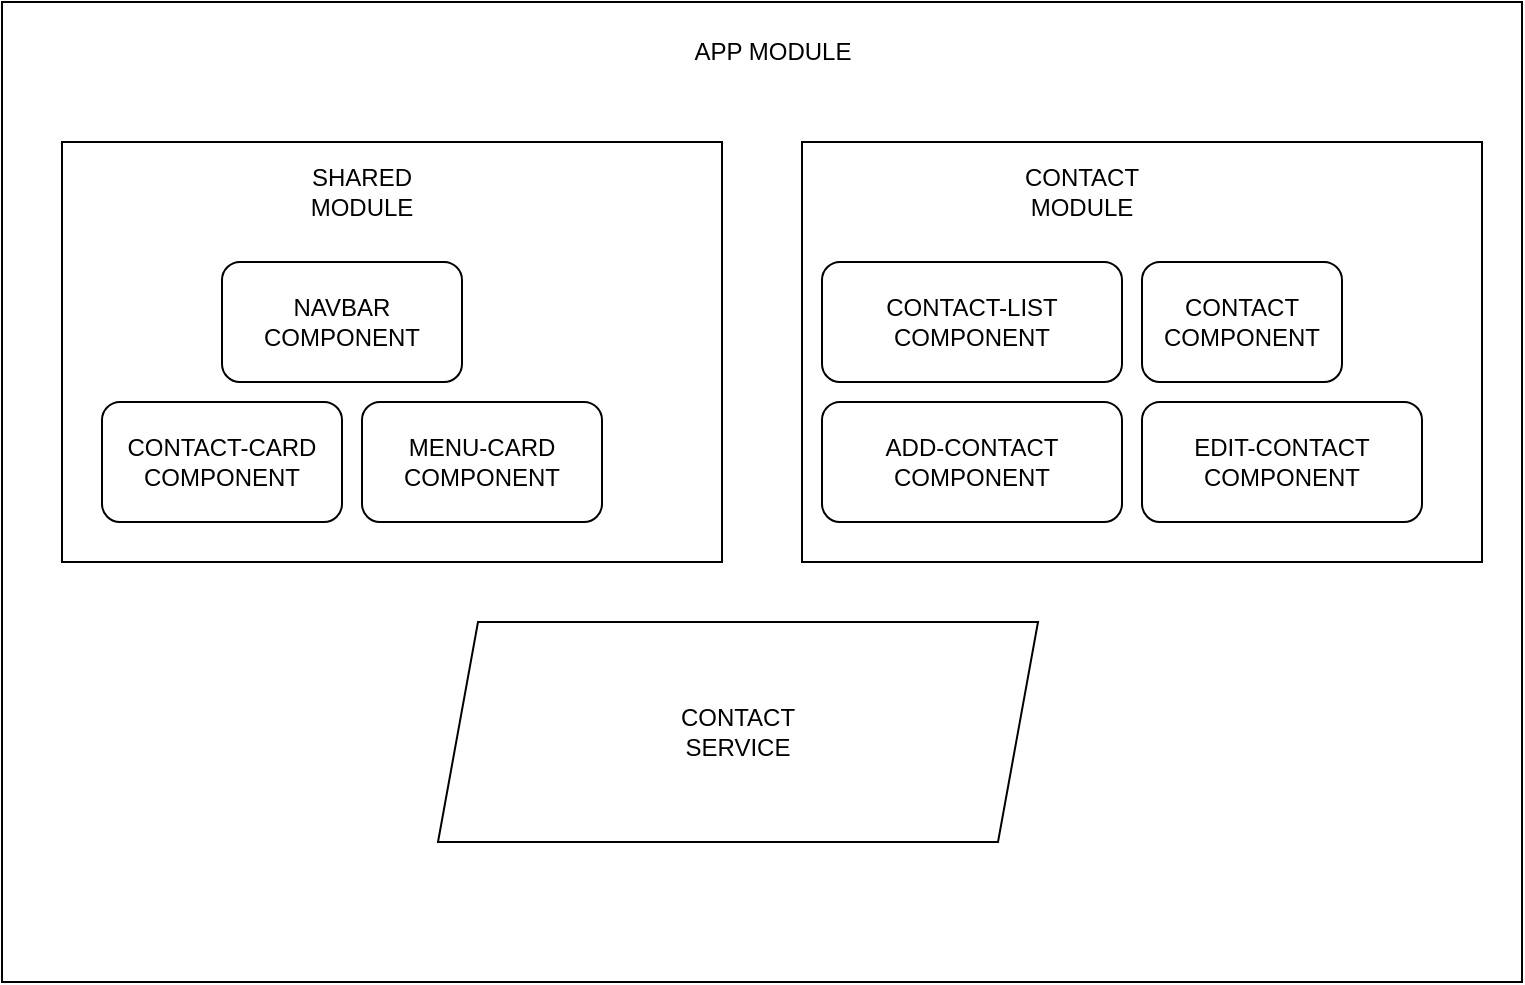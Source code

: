 <mxfile version="20.3.7" type="device"><diagram id="8ZWTd_KuVvkGSrdDBoll" name="Page-1"><mxGraphModel dx="782" dy="468" grid="1" gridSize="10" guides="1" tooltips="1" connect="1" arrows="1" fold="1" page="1" pageScale="1" pageWidth="850" pageHeight="1100" math="0" shadow="0"><root><mxCell id="0"/><mxCell id="1" parent="0"/><mxCell id="8jipeG7Zui1294nrN5ja-1" value="" style="rounded=0;whiteSpace=wrap;html=1;" parent="1" vertex="1"><mxGeometry x="40" y="80" width="760" height="490" as="geometry"/></mxCell><mxCell id="8jipeG7Zui1294nrN5ja-2" value="APP MODULE" style="text;html=1;strokeColor=none;fillColor=none;align=center;verticalAlign=middle;whiteSpace=wrap;rounded=0;" parent="1" vertex="1"><mxGeometry x="378" y="90" width="95" height="30" as="geometry"/></mxCell><mxCell id="8jipeG7Zui1294nrN5ja-3" value="" style="rounded=0;whiteSpace=wrap;html=1;" parent="1" vertex="1"><mxGeometry x="70" y="150" width="330" height="210" as="geometry"/></mxCell><mxCell id="8jipeG7Zui1294nrN5ja-6" value="SHARED MODULE" style="text;html=1;strokeColor=none;fillColor=none;align=center;verticalAlign=middle;whiteSpace=wrap;rounded=0;" parent="1" vertex="1"><mxGeometry x="180" y="160" width="80" height="30" as="geometry"/></mxCell><mxCell id="8jipeG7Zui1294nrN5ja-7" value="" style="rounded=1;whiteSpace=wrap;html=1;" parent="1" vertex="1"><mxGeometry x="150" y="210" width="120" height="60" as="geometry"/></mxCell><mxCell id="8jipeG7Zui1294nrN5ja-8" value="NAVBAR COMPONENT" style="text;html=1;strokeColor=none;fillColor=none;align=center;verticalAlign=middle;whiteSpace=wrap;rounded=0;" parent="1" vertex="1"><mxGeometry x="170" y="225" width="80" height="30" as="geometry"/></mxCell><mxCell id="8jipeG7Zui1294nrN5ja-12" value="" style="rounded=1;whiteSpace=wrap;html=1;" parent="1" vertex="1"><mxGeometry x="90" y="280" width="120" height="60" as="geometry"/></mxCell><mxCell id="8jipeG7Zui1294nrN5ja-13" value="CONTACT-CARD COMPONENT" style="text;html=1;strokeColor=none;fillColor=none;align=center;verticalAlign=middle;whiteSpace=wrap;rounded=0;" parent="1" vertex="1"><mxGeometry x="100" y="295" width="100" height="30" as="geometry"/></mxCell><mxCell id="8jipeG7Zui1294nrN5ja-14" value="" style="rounded=0;whiteSpace=wrap;html=1;" parent="1" vertex="1"><mxGeometry x="440" y="150" width="340" height="210" as="geometry"/></mxCell><mxCell id="8jipeG7Zui1294nrN5ja-15" value="CONTACT MODULE" style="text;html=1;strokeColor=none;fillColor=none;align=center;verticalAlign=middle;whiteSpace=wrap;rounded=0;" parent="1" vertex="1"><mxGeometry x="540" y="160" width="80" height="30" as="geometry"/></mxCell><mxCell id="8jipeG7Zui1294nrN5ja-17" value="" style="rounded=1;whiteSpace=wrap;html=1;" parent="1" vertex="1"><mxGeometry x="450" y="210" width="150" height="60" as="geometry"/></mxCell><mxCell id="8jipeG7Zui1294nrN5ja-18" value="CONTACT-LIST COMPONENT" style="text;html=1;strokeColor=none;fillColor=none;align=center;verticalAlign=middle;whiteSpace=wrap;rounded=0;" parent="1" vertex="1"><mxGeometry x="475" y="225" width="100" height="30" as="geometry"/></mxCell><mxCell id="8jipeG7Zui1294nrN5ja-19" value="" style="rounded=1;whiteSpace=wrap;html=1;" parent="1" vertex="1"><mxGeometry x="610" y="210" width="100" height="60" as="geometry"/></mxCell><mxCell id="8jipeG7Zui1294nrN5ja-20" value="CONTACT COMPONENT" style="text;html=1;strokeColor=none;fillColor=none;align=center;verticalAlign=middle;whiteSpace=wrap;rounded=0;" parent="1" vertex="1"><mxGeometry x="620" y="225" width="80" height="30" as="geometry"/></mxCell><mxCell id="8jipeG7Zui1294nrN5ja-22" value="" style="rounded=1;whiteSpace=wrap;html=1;" parent="1" vertex="1"><mxGeometry x="450" y="280" width="150" height="60" as="geometry"/></mxCell><mxCell id="8jipeG7Zui1294nrN5ja-23" value="ADD-CONTACT COMPONENT" style="text;html=1;strokeColor=none;fillColor=none;align=center;verticalAlign=middle;whiteSpace=wrap;rounded=0;" parent="1" vertex="1"><mxGeometry x="475" y="295" width="100" height="30" as="geometry"/></mxCell><mxCell id="8jipeG7Zui1294nrN5ja-24" value="" style="rounded=1;whiteSpace=wrap;html=1;" parent="1" vertex="1"><mxGeometry x="610" y="280" width="140" height="60" as="geometry"/></mxCell><mxCell id="8jipeG7Zui1294nrN5ja-25" value="EDIT-CONTACT COMPONENT" style="text;html=1;strokeColor=none;fillColor=none;align=center;verticalAlign=middle;whiteSpace=wrap;rounded=0;" parent="1" vertex="1"><mxGeometry x="630" y="295" width="100" height="30" as="geometry"/></mxCell><mxCell id="8jipeG7Zui1294nrN5ja-28" value="" style="shape=parallelogram;perimeter=parallelogramPerimeter;whiteSpace=wrap;html=1;fixedSize=1;" parent="1" vertex="1"><mxGeometry x="258" y="390" width="300" height="110" as="geometry"/></mxCell><mxCell id="8jipeG7Zui1294nrN5ja-29" value="CONTACT SERVICE" style="text;html=1;strokeColor=none;fillColor=none;align=center;verticalAlign=middle;whiteSpace=wrap;rounded=0;" parent="1" vertex="1"><mxGeometry x="378" y="430" width="60" height="30" as="geometry"/></mxCell><mxCell id="8jipeG7Zui1294nrN5ja-30" value="" style="rounded=1;whiteSpace=wrap;html=1;" parent="1" vertex="1"><mxGeometry x="220" y="280" width="120" height="60" as="geometry"/></mxCell><mxCell id="8jipeG7Zui1294nrN5ja-31" value="MENU-CARD COMPONENT" style="text;html=1;strokeColor=none;fillColor=none;align=center;verticalAlign=middle;whiteSpace=wrap;rounded=0;" parent="1" vertex="1"><mxGeometry x="230" y="295" width="100" height="30" as="geometry"/></mxCell></root></mxGraphModel></diagram></mxfile>